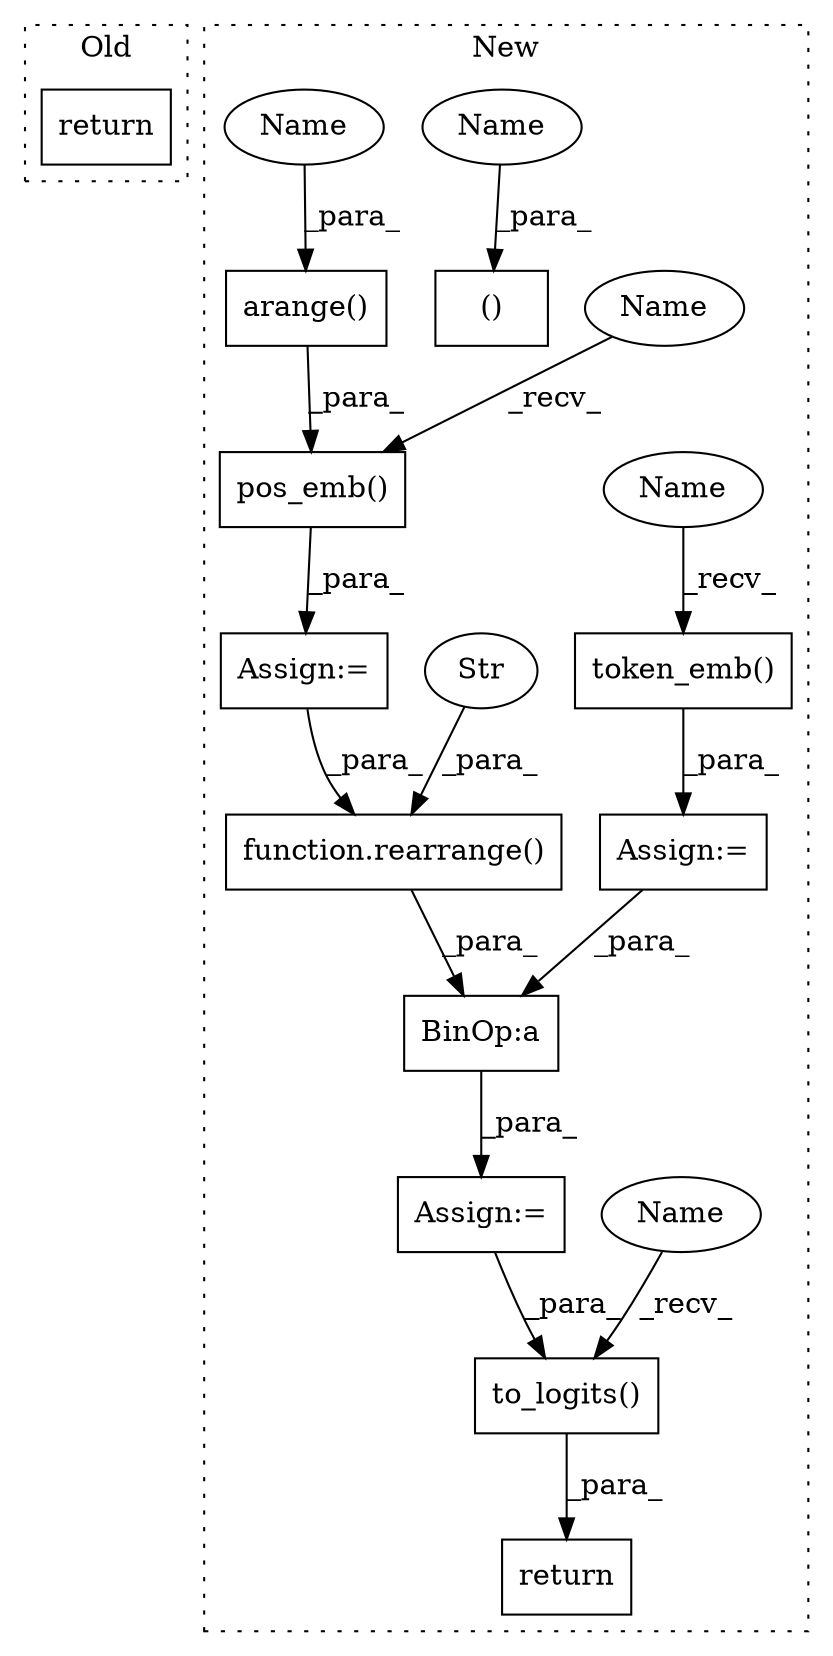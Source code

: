 digraph G {
subgraph cluster0 {
1 [label="return" a="93" s="338" l="7" shape="box"];
label = "Old";
style="dotted";
}
subgraph cluster1 {
2 [label="arange()" a="75" s="3129,3143" l="13,18" shape="box"];
3 [label="Assign:=" a="68" s="3113" l="3" shape="box"];
4 [label="return" a="93" s="3386" l="7" shape="box"];
5 [label="Assign:=" a="68" s="3251" l="3" shape="box"];
6 [label="Assign:=" a="68" s="3076" l="3" shape="box"];
7 [label="BinOp:a" a="82" s="3231" l="3" shape="box"];
8 [label="()" a="54" s="3034" l="11" shape="box"];
9 [label="function.rearrange()" a="75" s="3181,3215" l="10,1" shape="box"];
10 [label="Str" a="66" s="3200" l="15" shape="ellipse"];
11 [label="token_emb()" a="75" s="3079,3095" l="15,1" shape="box"];
12 [label="to_logits()" a="75" s="3393,3409" l="15,1" shape="box"];
13 [label="pos_emb()" a="75" s="3116,3161" l="13,1" shape="box"];
14 [label="Name" a="87" s="3393" l="4" shape="ellipse"];
15 [label="Name" a="87" s="3079" l="4" shape="ellipse"];
16 [label="Name" a="87" s="3116" l="4" shape="ellipse"];
17 [label="Name" a="87" s="3036" l="1" shape="ellipse"];
18 [label="Name" a="87" s="3142" l="1" shape="ellipse"];
label = "New";
style="dotted";
}
2 -> 13 [label="_para_"];
3 -> 9 [label="_para_"];
5 -> 12 [label="_para_"];
6 -> 7 [label="_para_"];
7 -> 5 [label="_para_"];
9 -> 7 [label="_para_"];
10 -> 9 [label="_para_"];
11 -> 6 [label="_para_"];
12 -> 4 [label="_para_"];
13 -> 3 [label="_para_"];
14 -> 12 [label="_recv_"];
15 -> 11 [label="_recv_"];
16 -> 13 [label="_recv_"];
17 -> 8 [label="_para_"];
18 -> 2 [label="_para_"];
}